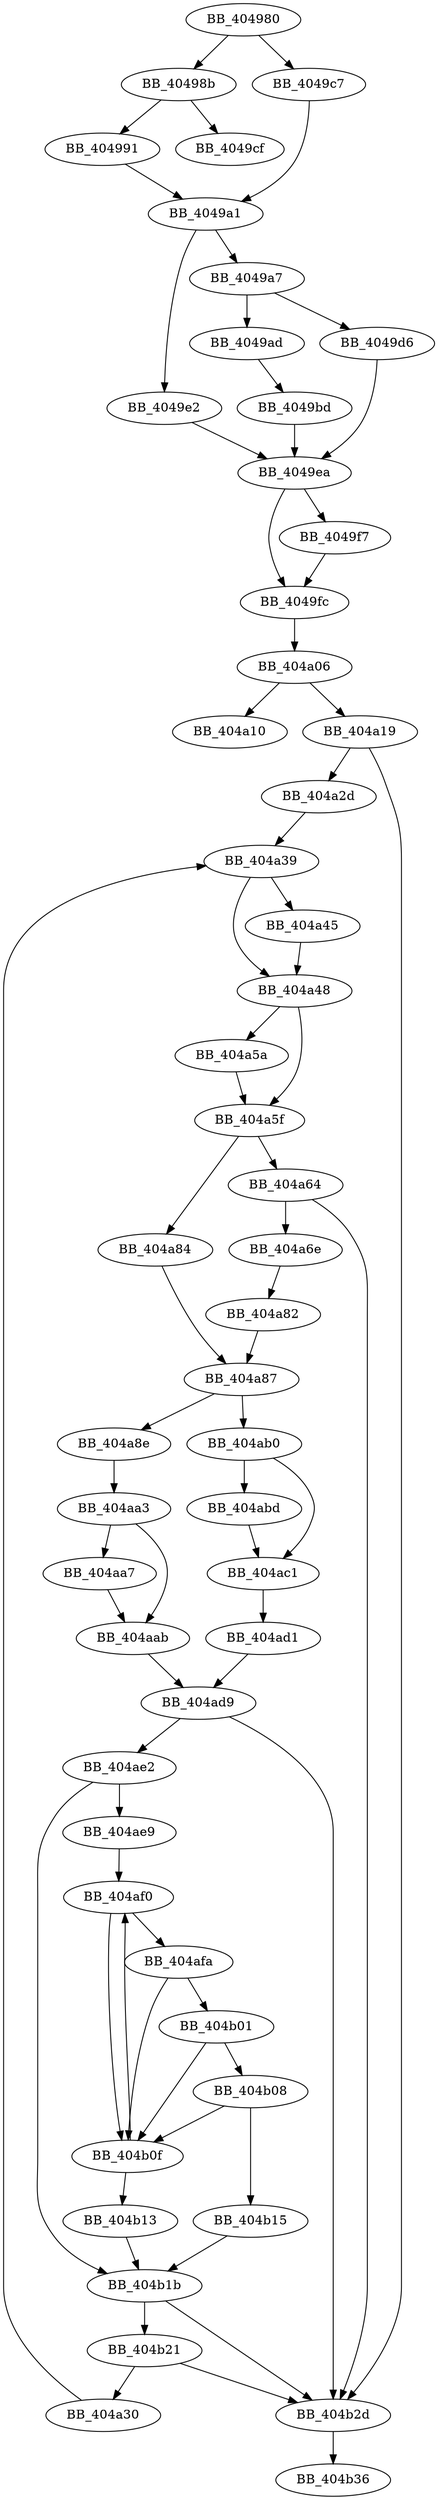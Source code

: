 DiGraph sub_404980{
BB_404980->BB_40498b
BB_404980->BB_4049c7
BB_40498b->BB_404991
BB_40498b->BB_4049cf
BB_404991->BB_4049a1
BB_4049a1->BB_4049a7
BB_4049a1->BB_4049e2
BB_4049a7->BB_4049ad
BB_4049a7->BB_4049d6
BB_4049ad->BB_4049bd
BB_4049bd->BB_4049ea
BB_4049c7->BB_4049a1
BB_4049d6->BB_4049ea
BB_4049e2->BB_4049ea
BB_4049ea->BB_4049f7
BB_4049ea->BB_4049fc
BB_4049f7->BB_4049fc
BB_4049fc->BB_404a06
BB_404a06->BB_404a10
BB_404a06->BB_404a19
BB_404a19->BB_404a2d
BB_404a19->BB_404b2d
BB_404a2d->BB_404a39
BB_404a30->BB_404a39
BB_404a39->BB_404a45
BB_404a39->BB_404a48
BB_404a45->BB_404a48
BB_404a48->BB_404a5a
BB_404a48->BB_404a5f
BB_404a5a->BB_404a5f
BB_404a5f->BB_404a64
BB_404a5f->BB_404a84
BB_404a64->BB_404a6e
BB_404a64->BB_404b2d
BB_404a6e->BB_404a82
BB_404a82->BB_404a87
BB_404a84->BB_404a87
BB_404a87->BB_404a8e
BB_404a87->BB_404ab0
BB_404a8e->BB_404aa3
BB_404aa3->BB_404aa7
BB_404aa3->BB_404aab
BB_404aa7->BB_404aab
BB_404aab->BB_404ad9
BB_404ab0->BB_404abd
BB_404ab0->BB_404ac1
BB_404abd->BB_404ac1
BB_404ac1->BB_404ad1
BB_404ad1->BB_404ad9
BB_404ad9->BB_404ae2
BB_404ad9->BB_404b2d
BB_404ae2->BB_404ae9
BB_404ae2->BB_404b1b
BB_404ae9->BB_404af0
BB_404af0->BB_404afa
BB_404af0->BB_404b0f
BB_404afa->BB_404b01
BB_404afa->BB_404b0f
BB_404b01->BB_404b08
BB_404b01->BB_404b0f
BB_404b08->BB_404b0f
BB_404b08->BB_404b15
BB_404b0f->BB_404af0
BB_404b0f->BB_404b13
BB_404b13->BB_404b1b
BB_404b15->BB_404b1b
BB_404b1b->BB_404b21
BB_404b1b->BB_404b2d
BB_404b21->BB_404a30
BB_404b21->BB_404b2d
BB_404b2d->BB_404b36
}
